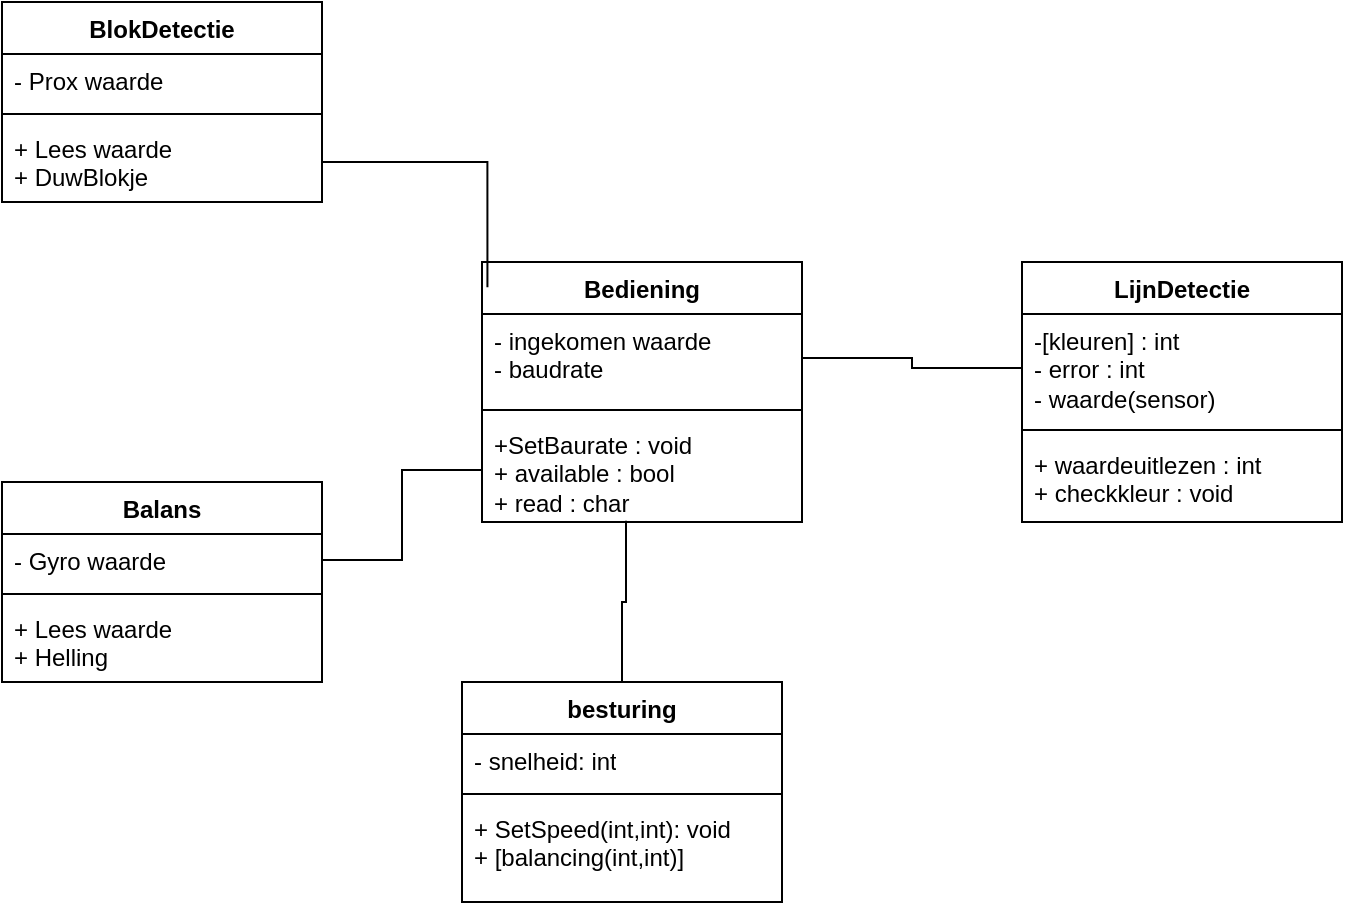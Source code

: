 <mxfile version="21.2.8" type="device">
  <diagram name="Page-1" id="ysAxzaglWJPRlZ_8IeBT">
    <mxGraphModel dx="2248" dy="871" grid="1" gridSize="10" guides="1" tooltips="1" connect="1" arrows="1" fold="1" page="1" pageScale="1" pageWidth="850" pageHeight="1100" math="0" shadow="0">
      <root>
        <mxCell id="0" />
        <mxCell id="1" parent="0" />
        <mxCell id="AhHRkyrn7bH1nrWBf9bU-27" style="edgeStyle=orthogonalEdgeStyle;rounded=0;orthogonalLoop=1;jettySize=auto;html=1;exitX=0.5;exitY=0;exitDx=0;exitDy=0;entryX=0.45;entryY=0.987;entryDx=0;entryDy=0;entryPerimeter=0;endArrow=none;endFill=0;" edge="1" parent="1" source="AhHRkyrn7bH1nrWBf9bU-6" target="AhHRkyrn7bH1nrWBf9bU-21">
          <mxGeometry relative="1" as="geometry" />
        </mxCell>
        <mxCell id="AhHRkyrn7bH1nrWBf9bU-6" value="besturing" style="swimlane;fontStyle=1;align=center;verticalAlign=top;childLayout=stackLayout;horizontal=1;startSize=26;horizontalStack=0;resizeParent=1;resizeParentMax=0;resizeLast=0;collapsible=1;marginBottom=0;whiteSpace=wrap;html=1;" vertex="1" parent="1">
          <mxGeometry x="70" y="410" width="160" height="110" as="geometry" />
        </mxCell>
        <mxCell id="AhHRkyrn7bH1nrWBf9bU-7" value="- snelheid: int" style="text;strokeColor=none;fillColor=none;align=left;verticalAlign=top;spacingLeft=4;spacingRight=4;overflow=hidden;rotatable=0;points=[[0,0.5],[1,0.5]];portConstraint=eastwest;whiteSpace=wrap;html=1;" vertex="1" parent="AhHRkyrn7bH1nrWBf9bU-6">
          <mxGeometry y="26" width="160" height="26" as="geometry" />
        </mxCell>
        <mxCell id="AhHRkyrn7bH1nrWBf9bU-8" value="" style="line;strokeWidth=1;fillColor=none;align=left;verticalAlign=middle;spacingTop=-1;spacingLeft=3;spacingRight=3;rotatable=0;labelPosition=right;points=[];portConstraint=eastwest;strokeColor=inherit;" vertex="1" parent="AhHRkyrn7bH1nrWBf9bU-6">
          <mxGeometry y="52" width="160" height="8" as="geometry" />
        </mxCell>
        <mxCell id="AhHRkyrn7bH1nrWBf9bU-9" value="+ SetSpeed(int,int): void&lt;br&gt;+ [balancing(int,int)]&lt;br&gt;" style="text;strokeColor=none;fillColor=none;align=left;verticalAlign=top;spacingLeft=4;spacingRight=4;overflow=hidden;rotatable=0;points=[[0,0.5],[1,0.5]];portConstraint=eastwest;whiteSpace=wrap;html=1;" vertex="1" parent="AhHRkyrn7bH1nrWBf9bU-6">
          <mxGeometry y="60" width="160" height="50" as="geometry" />
        </mxCell>
        <mxCell id="AhHRkyrn7bH1nrWBf9bU-10" value="Balans" style="swimlane;fontStyle=1;align=center;verticalAlign=top;childLayout=stackLayout;horizontal=1;startSize=26;horizontalStack=0;resizeParent=1;resizeParentMax=0;resizeLast=0;collapsible=1;marginBottom=0;whiteSpace=wrap;html=1;" vertex="1" parent="1">
          <mxGeometry x="-160" y="310" width="160" height="100" as="geometry" />
        </mxCell>
        <mxCell id="AhHRkyrn7bH1nrWBf9bU-11" value="- Gyro waarde" style="text;strokeColor=none;fillColor=none;align=left;verticalAlign=top;spacingLeft=4;spacingRight=4;overflow=hidden;rotatable=0;points=[[0,0.5],[1,0.5]];portConstraint=eastwest;whiteSpace=wrap;html=1;" vertex="1" parent="AhHRkyrn7bH1nrWBf9bU-10">
          <mxGeometry y="26" width="160" height="26" as="geometry" />
        </mxCell>
        <mxCell id="AhHRkyrn7bH1nrWBf9bU-12" value="" style="line;strokeWidth=1;fillColor=none;align=left;verticalAlign=middle;spacingTop=-1;spacingLeft=3;spacingRight=3;rotatable=0;labelPosition=right;points=[];portConstraint=eastwest;strokeColor=inherit;" vertex="1" parent="AhHRkyrn7bH1nrWBf9bU-10">
          <mxGeometry y="52" width="160" height="8" as="geometry" />
        </mxCell>
        <mxCell id="AhHRkyrn7bH1nrWBf9bU-13" value="+ Lees waarde&lt;br&gt;+ Helling" style="text;strokeColor=none;fillColor=none;align=left;verticalAlign=top;spacingLeft=4;spacingRight=4;overflow=hidden;rotatable=0;points=[[0,0.5],[1,0.5]];portConstraint=eastwest;whiteSpace=wrap;html=1;" vertex="1" parent="AhHRkyrn7bH1nrWBf9bU-10">
          <mxGeometry y="60" width="160" height="40" as="geometry" />
        </mxCell>
        <mxCell id="AhHRkyrn7bH1nrWBf9bU-14" value="BlokDetectie" style="swimlane;fontStyle=1;align=center;verticalAlign=top;childLayout=stackLayout;horizontal=1;startSize=26;horizontalStack=0;resizeParent=1;resizeParentMax=0;resizeLast=0;collapsible=1;marginBottom=0;whiteSpace=wrap;html=1;" vertex="1" parent="1">
          <mxGeometry x="-160" y="70" width="160" height="100" as="geometry" />
        </mxCell>
        <mxCell id="AhHRkyrn7bH1nrWBf9bU-15" value="- Prox waarde" style="text;strokeColor=none;fillColor=none;align=left;verticalAlign=top;spacingLeft=4;spacingRight=4;overflow=hidden;rotatable=0;points=[[0,0.5],[1,0.5]];portConstraint=eastwest;whiteSpace=wrap;html=1;" vertex="1" parent="AhHRkyrn7bH1nrWBf9bU-14">
          <mxGeometry y="26" width="160" height="26" as="geometry" />
        </mxCell>
        <mxCell id="AhHRkyrn7bH1nrWBf9bU-16" value="" style="line;strokeWidth=1;fillColor=none;align=left;verticalAlign=middle;spacingTop=-1;spacingLeft=3;spacingRight=3;rotatable=0;labelPosition=right;points=[];portConstraint=eastwest;strokeColor=inherit;" vertex="1" parent="AhHRkyrn7bH1nrWBf9bU-14">
          <mxGeometry y="52" width="160" height="8" as="geometry" />
        </mxCell>
        <mxCell id="AhHRkyrn7bH1nrWBf9bU-17" value="+ Lees waarde&lt;br&gt;+ DuwBlokje" style="text;strokeColor=none;fillColor=none;align=left;verticalAlign=top;spacingLeft=4;spacingRight=4;overflow=hidden;rotatable=0;points=[[0,0.5],[1,0.5]];portConstraint=eastwest;whiteSpace=wrap;html=1;" vertex="1" parent="AhHRkyrn7bH1nrWBf9bU-14">
          <mxGeometry y="60" width="160" height="40" as="geometry" />
        </mxCell>
        <mxCell id="AhHRkyrn7bH1nrWBf9bU-18" value="Bediening" style="swimlane;fontStyle=1;align=center;verticalAlign=top;childLayout=stackLayout;horizontal=1;startSize=26;horizontalStack=0;resizeParent=1;resizeParentMax=0;resizeLast=0;collapsible=1;marginBottom=0;whiteSpace=wrap;html=1;" vertex="1" parent="1">
          <mxGeometry x="80" y="200" width="160" height="130" as="geometry" />
        </mxCell>
        <mxCell id="AhHRkyrn7bH1nrWBf9bU-19" value="- ingekomen waarde&lt;br&gt;- baudrate" style="text;strokeColor=none;fillColor=none;align=left;verticalAlign=top;spacingLeft=4;spacingRight=4;overflow=hidden;rotatable=0;points=[[0,0.5],[1,0.5]];portConstraint=eastwest;whiteSpace=wrap;html=1;" vertex="1" parent="AhHRkyrn7bH1nrWBf9bU-18">
          <mxGeometry y="26" width="160" height="44" as="geometry" />
        </mxCell>
        <mxCell id="AhHRkyrn7bH1nrWBf9bU-20" value="" style="line;strokeWidth=1;fillColor=none;align=left;verticalAlign=middle;spacingTop=-1;spacingLeft=3;spacingRight=3;rotatable=0;labelPosition=right;points=[];portConstraint=eastwest;strokeColor=inherit;" vertex="1" parent="AhHRkyrn7bH1nrWBf9bU-18">
          <mxGeometry y="70" width="160" height="8" as="geometry" />
        </mxCell>
        <mxCell id="AhHRkyrn7bH1nrWBf9bU-21" value="+SetBaurate : void&lt;br&gt;+ available : bool&lt;br&gt;+ read : char" style="text;strokeColor=none;fillColor=none;align=left;verticalAlign=top;spacingLeft=4;spacingRight=4;overflow=hidden;rotatable=0;points=[[0,0.5],[1,0.5]];portConstraint=eastwest;whiteSpace=wrap;html=1;" vertex="1" parent="AhHRkyrn7bH1nrWBf9bU-18">
          <mxGeometry y="78" width="160" height="52" as="geometry" />
        </mxCell>
        <mxCell id="AhHRkyrn7bH1nrWBf9bU-22" value="LijnDetectie" style="swimlane;fontStyle=1;align=center;verticalAlign=top;childLayout=stackLayout;horizontal=1;startSize=26;horizontalStack=0;resizeParent=1;resizeParentMax=0;resizeLast=0;collapsible=1;marginBottom=0;whiteSpace=wrap;html=1;" vertex="1" parent="1">
          <mxGeometry x="350" y="200" width="160" height="130" as="geometry" />
        </mxCell>
        <mxCell id="AhHRkyrn7bH1nrWBf9bU-23" value="-[kleuren] : int&lt;br&gt;- error : int&lt;br&gt;- waarde(sensor)" style="text;strokeColor=none;fillColor=none;align=left;verticalAlign=top;spacingLeft=4;spacingRight=4;overflow=hidden;rotatable=0;points=[[0,0.5],[1,0.5]];portConstraint=eastwest;whiteSpace=wrap;html=1;" vertex="1" parent="AhHRkyrn7bH1nrWBf9bU-22">
          <mxGeometry y="26" width="160" height="54" as="geometry" />
        </mxCell>
        <mxCell id="AhHRkyrn7bH1nrWBf9bU-24" value="" style="line;strokeWidth=1;fillColor=none;align=left;verticalAlign=middle;spacingTop=-1;spacingLeft=3;spacingRight=3;rotatable=0;labelPosition=right;points=[];portConstraint=eastwest;strokeColor=inherit;" vertex="1" parent="AhHRkyrn7bH1nrWBf9bU-22">
          <mxGeometry y="80" width="160" height="8" as="geometry" />
        </mxCell>
        <mxCell id="AhHRkyrn7bH1nrWBf9bU-25" value="+ waardeuitlezen : int&lt;br&gt;+ checkkleur : void&amp;nbsp;" style="text;strokeColor=none;fillColor=none;align=left;verticalAlign=top;spacingLeft=4;spacingRight=4;overflow=hidden;rotatable=0;points=[[0,0.5],[1,0.5]];portConstraint=eastwest;whiteSpace=wrap;html=1;" vertex="1" parent="AhHRkyrn7bH1nrWBf9bU-22">
          <mxGeometry y="88" width="160" height="42" as="geometry" />
        </mxCell>
        <mxCell id="AhHRkyrn7bH1nrWBf9bU-26" style="edgeStyle=orthogonalEdgeStyle;rounded=0;orthogonalLoop=1;jettySize=auto;html=1;entryX=1;entryY=0.5;entryDx=0;entryDy=0;endArrow=none;endFill=0;" edge="1" parent="1" source="AhHRkyrn7bH1nrWBf9bU-21" target="AhHRkyrn7bH1nrWBf9bU-11">
          <mxGeometry relative="1" as="geometry" />
        </mxCell>
        <mxCell id="AhHRkyrn7bH1nrWBf9bU-28" style="edgeStyle=orthogonalEdgeStyle;rounded=0;orthogonalLoop=1;jettySize=auto;html=1;exitX=1;exitY=0.5;exitDx=0;exitDy=0;entryX=0.017;entryY=0.097;entryDx=0;entryDy=0;entryPerimeter=0;endArrow=none;endFill=0;" edge="1" parent="1" source="AhHRkyrn7bH1nrWBf9bU-17" target="AhHRkyrn7bH1nrWBf9bU-18">
          <mxGeometry relative="1" as="geometry" />
        </mxCell>
        <mxCell id="AhHRkyrn7bH1nrWBf9bU-29" style="edgeStyle=orthogonalEdgeStyle;rounded=0;orthogonalLoop=1;jettySize=auto;html=1;exitX=0;exitY=0.5;exitDx=0;exitDy=0;endArrow=none;endFill=0;" edge="1" parent="1" source="AhHRkyrn7bH1nrWBf9bU-23" target="AhHRkyrn7bH1nrWBf9bU-19">
          <mxGeometry relative="1" as="geometry" />
        </mxCell>
      </root>
    </mxGraphModel>
  </diagram>
</mxfile>
